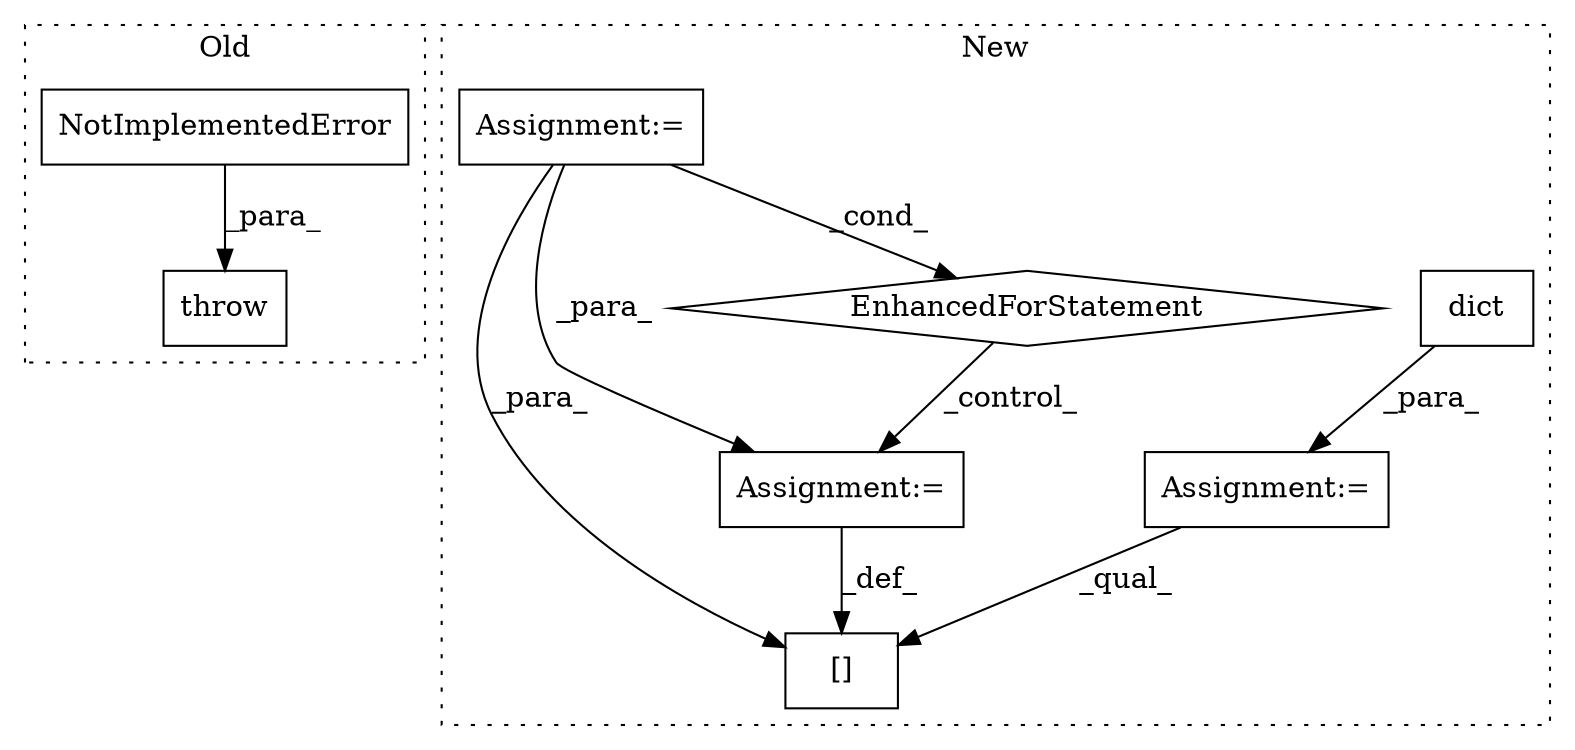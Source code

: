 digraph G {
subgraph cluster0 {
1 [label="NotImplementedError" a="32" s="1898" l="21" shape="box"];
3 [label="throw" a="53" s="1892" l="6" shape="box"];
label = "Old";
style="dotted";
}
subgraph cluster1 {
2 [label="dict" a="32" s="3513" l="6" shape="box"];
4 [label="Assignment:=" a="7" s="3512" l="1" shape="box"];
5 [label="[]" a="2" s="3692,3707" l="12,1" shape="box"];
6 [label="Assignment:=" a="7" s="3708" l="1" shape="box"];
7 [label="EnhancedForStatement" a="70" s="3527,3613" l="57,2" shape="diamond"];
8 [label="Assignment:=" a="7" s="3527,3613" l="57,2" shape="box"];
label = "New";
style="dotted";
}
1 -> 3 [label="_para_"];
2 -> 4 [label="_para_"];
4 -> 5 [label="_qual_"];
6 -> 5 [label="_def_"];
7 -> 6 [label="_control_"];
8 -> 6 [label="_para_"];
8 -> 7 [label="_cond_"];
8 -> 5 [label="_para_"];
}